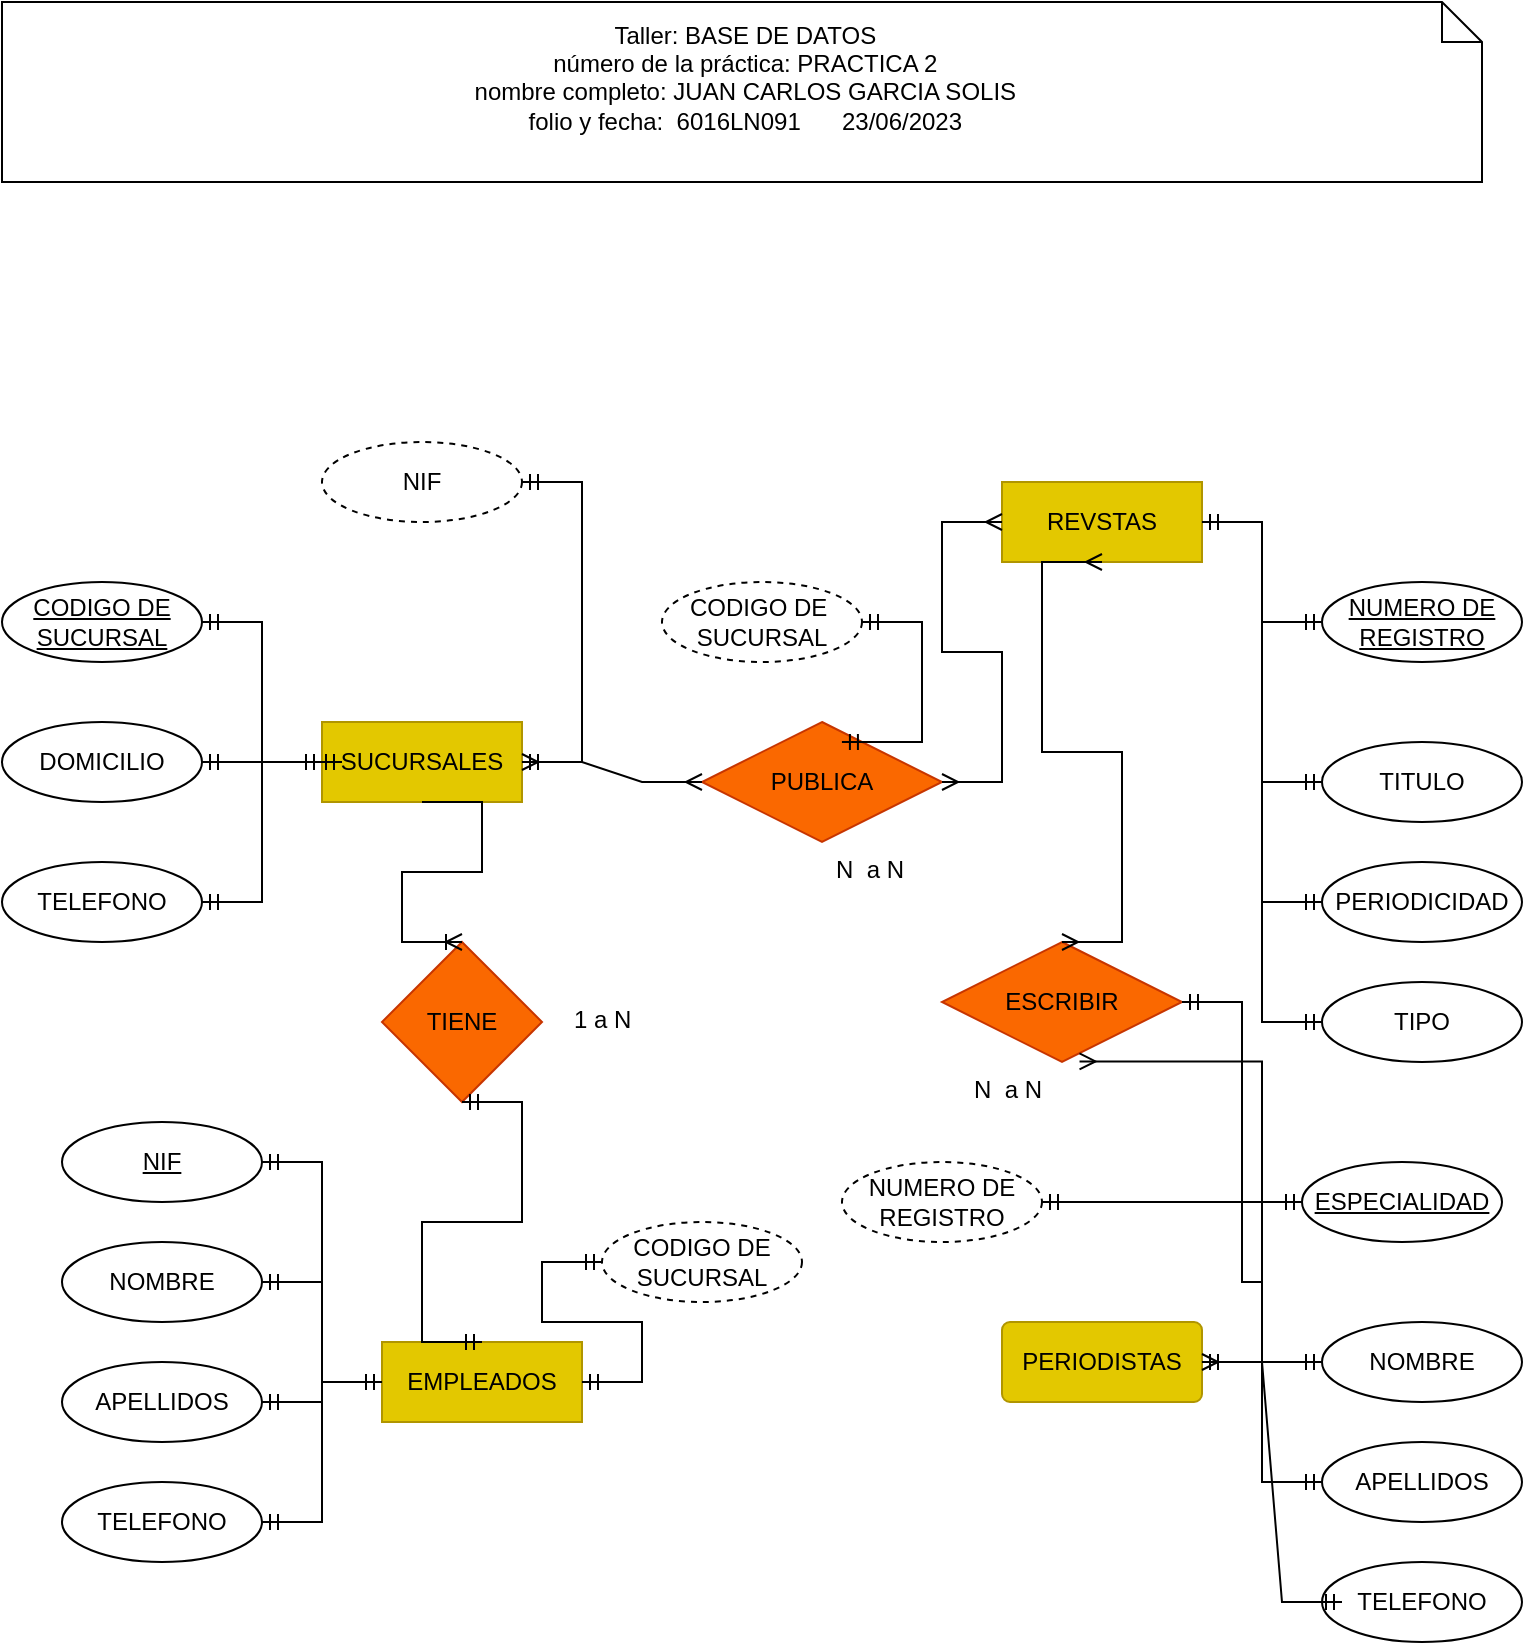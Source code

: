<mxfile version="21.5.0" type="github">
  <diagram name="Página-1" id="xnjwzJ0HEBUfLnHoVM47">
    <mxGraphModel dx="1647" dy="904" grid="1" gridSize="10" guides="1" tooltips="1" connect="1" arrows="1" fold="1" page="1" pageScale="1" pageWidth="827" pageHeight="1169" math="0" shadow="0">
      <root>
        <mxCell id="0" />
        <mxCell id="1" parent="0" />
        <mxCell id="rGVa7McM1lWM-HywimD7-2" value="SUCURSALES" style="whiteSpace=wrap;html=1;align=center;fillColor=#e3c800;fontColor=#000000;strokeColor=#B09500;" vertex="1" parent="1">
          <mxGeometry x="200" y="390" width="100" height="40" as="geometry" />
        </mxCell>
        <mxCell id="rGVa7McM1lWM-HywimD7-3" value="EMPLEADOS" style="whiteSpace=wrap;html=1;align=center;fillColor=#e3c800;fontColor=#000000;strokeColor=#B09500;" vertex="1" parent="1">
          <mxGeometry x="230" y="700" width="100" height="40" as="geometry" />
        </mxCell>
        <mxCell id="rGVa7McM1lWM-HywimD7-4" value="REVSTAS" style="whiteSpace=wrap;html=1;align=center;fillColor=#e3c800;fontColor=#000000;strokeColor=#B09500;" vertex="1" parent="1">
          <mxGeometry x="540" y="270" width="100" height="40" as="geometry" />
        </mxCell>
        <mxCell id="rGVa7McM1lWM-HywimD7-7" value="PERIODISTAS" style="rounded=1;arcSize=10;whiteSpace=wrap;html=1;align=center;fillColor=#e3c800;fontColor=#000000;strokeColor=#B09500;" vertex="1" parent="1">
          <mxGeometry x="540" y="690" width="100" height="40" as="geometry" />
        </mxCell>
        <mxCell id="rGVa7McM1lWM-HywimD7-8" value="CODIGO DE SUCURSAL" style="ellipse;whiteSpace=wrap;html=1;align=center;fontStyle=4;" vertex="1" parent="1">
          <mxGeometry x="40" y="320" width="100" height="40" as="geometry" />
        </mxCell>
        <mxCell id="rGVa7McM1lWM-HywimD7-12" value="NIF" style="ellipse;whiteSpace=wrap;html=1;align=center;fontStyle=4;" vertex="1" parent="1">
          <mxGeometry x="70" y="590" width="100" height="40" as="geometry" />
        </mxCell>
        <mxCell id="rGVa7McM1lWM-HywimD7-17" value="NUMERO DE REGISTRO" style="ellipse;whiteSpace=wrap;html=1;align=center;fontStyle=4;" vertex="1" parent="1">
          <mxGeometry x="700" y="320" width="100" height="40" as="geometry" />
        </mxCell>
        <mxCell id="rGVa7McM1lWM-HywimD7-19" value="DOMICILIO" style="ellipse;whiteSpace=wrap;html=1;align=center;" vertex="1" parent="1">
          <mxGeometry x="40" y="390" width="100" height="40" as="geometry" />
        </mxCell>
        <mxCell id="rGVa7McM1lWM-HywimD7-20" value="TELEFONO" style="ellipse;whiteSpace=wrap;html=1;align=center;" vertex="1" parent="1">
          <mxGeometry x="40" y="460" width="100" height="40" as="geometry" />
        </mxCell>
        <mxCell id="rGVa7McM1lWM-HywimD7-21" value="NOMBRE" style="ellipse;whiteSpace=wrap;html=1;align=center;" vertex="1" parent="1">
          <mxGeometry x="70" y="650" width="100" height="40" as="geometry" />
        </mxCell>
        <mxCell id="rGVa7McM1lWM-HywimD7-22" value="APELLIDOS" style="ellipse;whiteSpace=wrap;html=1;align=center;" vertex="1" parent="1">
          <mxGeometry x="70" y="710" width="100" height="40" as="geometry" />
        </mxCell>
        <mxCell id="rGVa7McM1lWM-HywimD7-23" value="TELEFONO" style="ellipse;whiteSpace=wrap;html=1;align=center;" vertex="1" parent="1">
          <mxGeometry x="70" y="770" width="100" height="40" as="geometry" />
        </mxCell>
        <mxCell id="rGVa7McM1lWM-HywimD7-24" value="TITULO" style="ellipse;whiteSpace=wrap;html=1;align=center;" vertex="1" parent="1">
          <mxGeometry x="700" y="400" width="100" height="40" as="geometry" />
        </mxCell>
        <mxCell id="rGVa7McM1lWM-HywimD7-25" value="PERIODICIDAD" style="ellipse;whiteSpace=wrap;html=1;align=center;" vertex="1" parent="1">
          <mxGeometry x="700" y="460" width="100" height="40" as="geometry" />
        </mxCell>
        <mxCell id="rGVa7McM1lWM-HywimD7-26" value="TIPO" style="ellipse;whiteSpace=wrap;html=1;align=center;" vertex="1" parent="1">
          <mxGeometry x="700" y="520" width="100" height="40" as="geometry" />
        </mxCell>
        <mxCell id="rGVa7McM1lWM-HywimD7-27" value="ESPECIALIDAD" style="ellipse;whiteSpace=wrap;html=1;align=center;fontStyle=4;" vertex="1" parent="1">
          <mxGeometry x="690" y="610" width="100" height="40" as="geometry" />
        </mxCell>
        <mxCell id="rGVa7McM1lWM-HywimD7-28" value="NOMBRE" style="ellipse;whiteSpace=wrap;html=1;align=center;" vertex="1" parent="1">
          <mxGeometry x="700" y="690" width="100" height="40" as="geometry" />
        </mxCell>
        <mxCell id="rGVa7McM1lWM-HywimD7-29" value="APELLIDOS" style="ellipse;whiteSpace=wrap;html=1;align=center;" vertex="1" parent="1">
          <mxGeometry x="700" y="750" width="100" height="40" as="geometry" />
        </mxCell>
        <mxCell id="rGVa7McM1lWM-HywimD7-30" value="TELEFONO" style="ellipse;whiteSpace=wrap;html=1;align=center;" vertex="1" parent="1">
          <mxGeometry x="700" y="810" width="100" height="40" as="geometry" />
        </mxCell>
        <mxCell id="rGVa7McM1lWM-HywimD7-32" value="TIENE" style="rhombus;whiteSpace=wrap;html=1;fillColor=#fa6800;fontColor=#000000;strokeColor=#C73500;" vertex="1" parent="1">
          <mxGeometry x="230" y="500" width="80" height="80" as="geometry" />
        </mxCell>
        <mxCell id="rGVa7McM1lWM-HywimD7-33" value="&lt;div&gt;&lt;span style=&quot;background-color: initial;&quot;&gt;&amp;nbsp;Taller: BASE DE DATOS&lt;/span&gt;&lt;br&gt;&lt;/div&gt;&lt;div&gt;&lt;span style=&quot;font-size: 12px;&quot;&gt;&amp;nbsp;número de la práctica: PRACTICA 2&lt;/span&gt;&lt;/div&gt;&lt;div&gt;&lt;span style=&quot;font-size: 12px;&quot;&gt;&amp;nbsp;nombre completo: JUAN CARLOS GARCIA SOLIS&lt;/span&gt;&lt;/div&gt;&lt;div&gt;&lt;span style=&quot;font-size: 12px;&quot;&gt;&amp;nbsp;folio y fecha:&amp;nbsp; 6016LN091&amp;nbsp;&lt;span style=&quot;white-space: pre;&quot;&gt;&#x9;&lt;/span&gt;23/06/2023&lt;/span&gt;&lt;/div&gt;&lt;div&gt;&lt;br&gt;&lt;/div&gt;" style="shape=note;size=20;whiteSpace=wrap;html=1;" vertex="1" parent="1">
          <mxGeometry x="40" y="30" width="740" height="90" as="geometry" />
        </mxCell>
        <mxCell id="rGVa7McM1lWM-HywimD7-34" value="" style="edgeStyle=entityRelationEdgeStyle;fontSize=12;html=1;endArrow=ERoneToMany;rounded=0;exitX=0.5;exitY=1;exitDx=0;exitDy=0;entryX=0.5;entryY=0;entryDx=0;entryDy=0;" edge="1" parent="1" source="rGVa7McM1lWM-HywimD7-2" target="rGVa7McM1lWM-HywimD7-32">
          <mxGeometry width="100" height="100" relative="1" as="geometry">
            <mxPoint x="460" y="540" as="sourcePoint" />
            <mxPoint x="560" y="440" as="targetPoint" />
          </mxGeometry>
        </mxCell>
        <mxCell id="rGVa7McM1lWM-HywimD7-37" value="" style="edgeStyle=entityRelationEdgeStyle;fontSize=12;html=1;endArrow=ERmandOne;startArrow=ERmandOne;rounded=0;exitX=0.5;exitY=1;exitDx=0;exitDy=0;entryX=0.5;entryY=0;entryDx=0;entryDy=0;" edge="1" parent="1" source="rGVa7McM1lWM-HywimD7-32" target="rGVa7McM1lWM-HywimD7-3">
          <mxGeometry width="100" height="100" relative="1" as="geometry">
            <mxPoint x="360" y="600" as="sourcePoint" />
            <mxPoint x="460" y="500" as="targetPoint" />
          </mxGeometry>
        </mxCell>
        <mxCell id="rGVa7McM1lWM-HywimD7-44" value="N&amp;nbsp; a N" style="text;strokeColor=none;fillColor=none;spacingLeft=4;spacingRight=4;overflow=hidden;rotatable=0;points=[[0,0.5],[1,0.5]];portConstraint=eastwest;fontSize=12;whiteSpace=wrap;html=1;" vertex="1" parent="1">
          <mxGeometry x="451" y="450" width="59" height="30" as="geometry" />
        </mxCell>
        <mxCell id="rGVa7McM1lWM-HywimD7-45" value="1 a N" style="text;strokeColor=none;fillColor=none;spacingLeft=4;spacingRight=4;overflow=hidden;rotatable=0;points=[[0,0.5],[1,0.5]];portConstraint=eastwest;fontSize=12;whiteSpace=wrap;html=1;" vertex="1" parent="1">
          <mxGeometry x="320" y="525" width="40" height="30" as="geometry" />
        </mxCell>
        <mxCell id="rGVa7McM1lWM-HywimD7-46" value="" style="edgeStyle=entityRelationEdgeStyle;fontSize=12;html=1;endArrow=ERmandOne;startArrow=ERmandOne;rounded=0;entryX=0.1;entryY=0.5;entryDx=0;entryDy=0;entryPerimeter=0;" edge="1" parent="1" source="rGVa7McM1lWM-HywimD7-19" target="rGVa7McM1lWM-HywimD7-2">
          <mxGeometry width="100" height="100" relative="1" as="geometry">
            <mxPoint x="160" y="490" as="sourcePoint" />
            <mxPoint x="260" y="390" as="targetPoint" />
          </mxGeometry>
        </mxCell>
        <mxCell id="rGVa7McM1lWM-HywimD7-47" value="" style="edgeStyle=entityRelationEdgeStyle;fontSize=12;html=1;endArrow=ERmandOne;startArrow=ERmandOne;rounded=0;exitX=1;exitY=0.5;exitDx=0;exitDy=0;" edge="1" parent="1" source="rGVa7McM1lWM-HywimD7-20" target="rGVa7McM1lWM-HywimD7-2">
          <mxGeometry width="100" height="100" relative="1" as="geometry">
            <mxPoint x="170" y="500" as="sourcePoint" />
            <mxPoint x="230" y="350" as="targetPoint" />
          </mxGeometry>
        </mxCell>
        <mxCell id="rGVa7McM1lWM-HywimD7-48" value="" style="edgeStyle=entityRelationEdgeStyle;fontSize=12;html=1;endArrow=ERmandOne;startArrow=ERmandOne;rounded=0;" edge="1" parent="1" source="rGVa7McM1lWM-HywimD7-8" target="rGVa7McM1lWM-HywimD7-2">
          <mxGeometry width="100" height="100" relative="1" as="geometry">
            <mxPoint x="180" y="510" as="sourcePoint" />
            <mxPoint x="240" y="360" as="targetPoint" />
          </mxGeometry>
        </mxCell>
        <mxCell id="rGVa7McM1lWM-HywimD7-49" value="" style="edgeStyle=entityRelationEdgeStyle;fontSize=12;html=1;endArrow=ERmandOne;startArrow=ERmandOne;rounded=0;" edge="1" parent="1" source="rGVa7McM1lWM-HywimD7-12" target="rGVa7McM1lWM-HywimD7-3">
          <mxGeometry width="100" height="100" relative="1" as="geometry">
            <mxPoint x="150" y="783" as="sourcePoint" />
            <mxPoint x="210" y="713" as="targetPoint" />
          </mxGeometry>
        </mxCell>
        <mxCell id="rGVa7McM1lWM-HywimD7-50" value="" style="edgeStyle=entityRelationEdgeStyle;fontSize=12;html=1;endArrow=ERmandOne;startArrow=ERmandOne;rounded=0;" edge="1" parent="1" source="rGVa7McM1lWM-HywimD7-23" target="rGVa7McM1lWM-HywimD7-3">
          <mxGeometry width="100" height="100" relative="1" as="geometry">
            <mxPoint x="160" y="793" as="sourcePoint" />
            <mxPoint x="240" y="730" as="targetPoint" />
          </mxGeometry>
        </mxCell>
        <mxCell id="rGVa7McM1lWM-HywimD7-51" value="" style="edgeStyle=entityRelationEdgeStyle;fontSize=12;html=1;endArrow=ERmandOne;startArrow=ERmandOne;rounded=0;" edge="1" parent="1" source="rGVa7McM1lWM-HywimD7-22" target="rGVa7McM1lWM-HywimD7-3">
          <mxGeometry width="100" height="100" relative="1" as="geometry">
            <mxPoint x="170" y="803" as="sourcePoint" />
            <mxPoint x="250" y="740" as="targetPoint" />
          </mxGeometry>
        </mxCell>
        <mxCell id="rGVa7McM1lWM-HywimD7-52" value="" style="edgeStyle=entityRelationEdgeStyle;fontSize=12;html=1;endArrow=ERmandOne;startArrow=ERmandOne;rounded=0;" edge="1" parent="1" source="rGVa7McM1lWM-HywimD7-21" target="rGVa7McM1lWM-HywimD7-3">
          <mxGeometry width="100" height="100" relative="1" as="geometry">
            <mxPoint x="180" y="813" as="sourcePoint" />
            <mxPoint x="260" y="750" as="targetPoint" />
          </mxGeometry>
        </mxCell>
        <mxCell id="rGVa7McM1lWM-HywimD7-53" value="NIF" style="ellipse;whiteSpace=wrap;html=1;align=center;dashed=1;" vertex="1" parent="1">
          <mxGeometry x="200" y="250" width="100" height="40" as="geometry" />
        </mxCell>
        <mxCell id="rGVa7McM1lWM-HywimD7-54" value="" style="edgeStyle=entityRelationEdgeStyle;fontSize=12;html=1;endArrow=ERmandOne;startArrow=ERmandOne;rounded=0;" edge="1" parent="1" source="rGVa7McM1lWM-HywimD7-2" target="rGVa7McM1lWM-HywimD7-53">
          <mxGeometry width="100" height="100" relative="1" as="geometry">
            <mxPoint x="170" y="320" as="sourcePoint" />
            <mxPoint x="400" y="360" as="targetPoint" />
          </mxGeometry>
        </mxCell>
        <mxCell id="rGVa7McM1lWM-HywimD7-55" value="CODIGO DE SUCURSAL" style="ellipse;whiteSpace=wrap;html=1;align=center;dashed=1;" vertex="1" parent="1">
          <mxGeometry x="340" y="640" width="100" height="40" as="geometry" />
        </mxCell>
        <mxCell id="rGVa7McM1lWM-HywimD7-56" value="" style="edgeStyle=entityRelationEdgeStyle;fontSize=12;html=1;endArrow=ERmandOne;startArrow=ERmandOne;rounded=0;" edge="1" parent="1" source="rGVa7McM1lWM-HywimD7-3" target="rGVa7McM1lWM-HywimD7-55">
          <mxGeometry width="100" height="100" relative="1" as="geometry">
            <mxPoint x="346" y="750" as="sourcePoint" />
            <mxPoint x="360" y="660" as="targetPoint" />
          </mxGeometry>
        </mxCell>
        <mxCell id="rGVa7McM1lWM-HywimD7-57" value="PUBLICA" style="shape=rhombus;perimeter=rhombusPerimeter;whiteSpace=wrap;html=1;align=center;fillColor=#fa6800;fontColor=#000000;strokeColor=#C73500;" vertex="1" parent="1">
          <mxGeometry x="390" y="390" width="120" height="60" as="geometry" />
        </mxCell>
        <mxCell id="rGVa7McM1lWM-HywimD7-62" value="" style="edgeStyle=entityRelationEdgeStyle;fontSize=12;html=1;endArrow=ERmany;startArrow=ERmany;rounded=0;" edge="1" parent="1" source="rGVa7McM1lWM-HywimD7-57" target="rGVa7McM1lWM-HywimD7-4">
          <mxGeometry width="100" height="100" relative="1" as="geometry">
            <mxPoint x="600" y="570" as="sourcePoint" />
            <mxPoint x="700" y="470" as="targetPoint" />
          </mxGeometry>
        </mxCell>
        <mxCell id="rGVa7McM1lWM-HywimD7-63" value="" style="edgeStyle=entityRelationEdgeStyle;fontSize=12;html=1;endArrow=ERmany;startArrow=ERmany;rounded=0;exitX=1;exitY=0.5;exitDx=0;exitDy=0;" edge="1" parent="1" source="rGVa7McM1lWM-HywimD7-2" target="rGVa7McM1lWM-HywimD7-57">
          <mxGeometry width="100" height="100" relative="1" as="geometry">
            <mxPoint x="520" y="430" as="sourcePoint" />
            <mxPoint x="570" y="350" as="targetPoint" />
          </mxGeometry>
        </mxCell>
        <mxCell id="rGVa7McM1lWM-HywimD7-64" value="" style="edgeStyle=entityRelationEdgeStyle;fontSize=12;html=1;endArrow=ERmandOne;startArrow=ERmandOne;rounded=0;" edge="1" parent="1" source="rGVa7McM1lWM-HywimD7-17" target="rGVa7McM1lWM-HywimD7-4">
          <mxGeometry width="100" height="100" relative="1" as="geometry">
            <mxPoint x="570" y="420" as="sourcePoint" />
            <mxPoint x="630" y="490" as="targetPoint" />
            <Array as="points">
              <mxPoint x="897" y="450" />
            </Array>
          </mxGeometry>
        </mxCell>
        <mxCell id="rGVa7McM1lWM-HywimD7-65" value="" style="edgeStyle=entityRelationEdgeStyle;fontSize=12;html=1;endArrow=ERmandOne;startArrow=ERmandOne;rounded=0;" edge="1" parent="1" source="rGVa7McM1lWM-HywimD7-24" target="rGVa7McM1lWM-HywimD7-4">
          <mxGeometry width="100" height="100" relative="1" as="geometry">
            <mxPoint x="580" y="430" as="sourcePoint" />
            <mxPoint x="670" y="350" as="targetPoint" />
            <Array as="points">
              <mxPoint x="907" y="460" />
            </Array>
          </mxGeometry>
        </mxCell>
        <mxCell id="rGVa7McM1lWM-HywimD7-66" value="" style="edgeStyle=entityRelationEdgeStyle;fontSize=12;html=1;endArrow=ERmandOne;startArrow=ERmandOne;rounded=0;" edge="1" parent="1" source="rGVa7McM1lWM-HywimD7-25" target="rGVa7McM1lWM-HywimD7-4">
          <mxGeometry width="100" height="100" relative="1" as="geometry">
            <mxPoint x="590" y="440" as="sourcePoint" />
            <mxPoint x="680" y="360" as="targetPoint" />
            <Array as="points">
              <mxPoint x="917" y="470" />
            </Array>
          </mxGeometry>
        </mxCell>
        <mxCell id="rGVa7McM1lWM-HywimD7-67" value="" style="edgeStyle=entityRelationEdgeStyle;fontSize=12;html=1;endArrow=ERmandOne;startArrow=ERmandOne;rounded=0;" edge="1" parent="1" source="rGVa7McM1lWM-HywimD7-26" target="rGVa7McM1lWM-HywimD7-4">
          <mxGeometry width="100" height="100" relative="1" as="geometry">
            <mxPoint x="600" y="450" as="sourcePoint" />
            <mxPoint x="660" y="360" as="targetPoint" />
            <Array as="points">
              <mxPoint x="927" y="480" />
              <mxPoint x="680" y="360" />
            </Array>
          </mxGeometry>
        </mxCell>
        <mxCell id="rGVa7McM1lWM-HywimD7-68" value="" style="edgeStyle=entityRelationEdgeStyle;fontSize=12;html=1;endArrow=ERmandOne;startArrow=ERmandOne;rounded=0;" edge="1" parent="1" source="rGVa7McM1lWM-HywimD7-27" target="rGVa7McM1lWM-HywimD7-7">
          <mxGeometry width="100" height="100" relative="1" as="geometry">
            <mxPoint x="670" y="690" as="sourcePoint" />
            <mxPoint x="650" y="350" as="targetPoint" />
            <Array as="points">
              <mxPoint x="937" y="490" />
              <mxPoint x="690" y="370" />
            </Array>
          </mxGeometry>
        </mxCell>
        <mxCell id="rGVa7McM1lWM-HywimD7-69" value="" style="edgeStyle=entityRelationEdgeStyle;fontSize=12;html=1;endArrow=ERmandOne;startArrow=ERmandOne;rounded=0;exitX=0.1;exitY=0.5;exitDx=0;exitDy=0;exitPerimeter=0;" edge="1" parent="1" source="rGVa7McM1lWM-HywimD7-30" target="rGVa7McM1lWM-HywimD7-7">
          <mxGeometry width="100" height="100" relative="1" as="geometry">
            <mxPoint x="680" y="700" as="sourcePoint" />
            <mxPoint x="650" y="630" as="targetPoint" />
            <Array as="points">
              <mxPoint x="947" y="500" />
              <mxPoint x="700" y="380" />
            </Array>
          </mxGeometry>
        </mxCell>
        <mxCell id="rGVa7McM1lWM-HywimD7-70" value="" style="edgeStyle=entityRelationEdgeStyle;fontSize=12;html=1;endArrow=ERmandOne;startArrow=ERmandOne;rounded=0;" edge="1" parent="1" source="rGVa7McM1lWM-HywimD7-29" target="rGVa7McM1lWM-HywimD7-7">
          <mxGeometry width="100" height="100" relative="1" as="geometry">
            <mxPoint x="690" y="710" as="sourcePoint" />
            <mxPoint x="660" y="640" as="targetPoint" />
            <Array as="points">
              <mxPoint x="957" y="510" />
              <mxPoint x="710" y="390" />
            </Array>
          </mxGeometry>
        </mxCell>
        <mxCell id="rGVa7McM1lWM-HywimD7-71" value="" style="edgeStyle=entityRelationEdgeStyle;fontSize=12;html=1;endArrow=ERmandOne;startArrow=ERmandOne;rounded=0;" edge="1" parent="1" source="rGVa7McM1lWM-HywimD7-28" target="rGVa7McM1lWM-HywimD7-7">
          <mxGeometry width="100" height="100" relative="1" as="geometry">
            <mxPoint x="700" y="720" as="sourcePoint" />
            <mxPoint x="670" y="650" as="targetPoint" />
            <Array as="points">
              <mxPoint x="967" y="520" />
              <mxPoint x="720" y="400" />
            </Array>
          </mxGeometry>
        </mxCell>
        <mxCell id="rGVa7McM1lWM-HywimD7-72" value="ESCRIBIR" style="shape=rhombus;perimeter=rhombusPerimeter;whiteSpace=wrap;html=1;align=center;fillColor=#fa6800;fontColor=#000000;strokeColor=#C73500;" vertex="1" parent="1">
          <mxGeometry x="510" y="500" width="120" height="60" as="geometry" />
        </mxCell>
        <mxCell id="rGVa7McM1lWM-HywimD7-73" value="" style="edgeStyle=entityRelationEdgeStyle;fontSize=12;html=1;endArrow=ERmany;startArrow=ERmany;rounded=0;entryX=0.573;entryY=0.995;entryDx=0;entryDy=0;entryPerimeter=0;" edge="1" parent="1" source="rGVa7McM1lWM-HywimD7-7" target="rGVa7McM1lWM-HywimD7-72">
          <mxGeometry width="100" height="100" relative="1" as="geometry">
            <mxPoint x="540" y="720" as="sourcePoint" />
            <mxPoint x="640" y="620" as="targetPoint" />
          </mxGeometry>
        </mxCell>
        <mxCell id="rGVa7McM1lWM-HywimD7-74" value="" style="edgeStyle=entityRelationEdgeStyle;fontSize=12;html=1;endArrow=ERmany;startArrow=ERmany;rounded=0;entryX=0.5;entryY=1;entryDx=0;entryDy=0;exitX=0.5;exitY=0;exitDx=0;exitDy=0;" edge="1" parent="1" source="rGVa7McM1lWM-HywimD7-72" target="rGVa7McM1lWM-HywimD7-4">
          <mxGeometry width="100" height="100" relative="1" as="geometry">
            <mxPoint x="510" y="580" as="sourcePoint" />
            <mxPoint x="589" y="570" as="targetPoint" />
          </mxGeometry>
        </mxCell>
        <mxCell id="rGVa7McM1lWM-HywimD7-75" style="edgeStyle=orthogonalEdgeStyle;rounded=0;orthogonalLoop=1;jettySize=auto;html=1;exitX=1;exitY=0.5;exitDx=0;exitDy=0;entryX=1;entryY=0.5;entryDx=0;entryDy=0;" edge="1" parent="1" source="rGVa7McM1lWM-HywimD7-4" target="rGVa7McM1lWM-HywimD7-4">
          <mxGeometry relative="1" as="geometry" />
        </mxCell>
        <mxCell id="rGVa7McM1lWM-HywimD7-76" value="N&amp;nbsp; a N" style="text;strokeColor=none;fillColor=none;spacingLeft=4;spacingRight=4;overflow=hidden;rotatable=0;points=[[0,0.5],[1,0.5]];portConstraint=eastwest;fontSize=12;whiteSpace=wrap;html=1;" vertex="1" parent="1">
          <mxGeometry x="520" y="560" width="59" height="30" as="geometry" />
        </mxCell>
        <mxCell id="rGVa7McM1lWM-HywimD7-77" value="NUMERO DE REGISTRO" style="ellipse;whiteSpace=wrap;html=1;align=center;dashed=1;" vertex="1" parent="1">
          <mxGeometry x="460" y="610" width="100" height="40" as="geometry" />
        </mxCell>
        <mxCell id="rGVa7McM1lWM-HywimD7-78" value="" style="edgeStyle=entityRelationEdgeStyle;fontSize=12;html=1;endArrow=ERmandOne;startArrow=ERmandOne;rounded=0;" edge="1" parent="1" source="rGVa7McM1lWM-HywimD7-72" target="rGVa7McM1lWM-HywimD7-77">
          <mxGeometry width="100" height="100" relative="1" as="geometry">
            <mxPoint x="590" y="610" as="sourcePoint" />
            <mxPoint x="540" y="770" as="targetPoint" />
          </mxGeometry>
        </mxCell>
        <mxCell id="rGVa7McM1lWM-HywimD7-79" value="CODIGO DE&amp;nbsp; SUCURSAL" style="ellipse;whiteSpace=wrap;html=1;align=center;dashed=1;" vertex="1" parent="1">
          <mxGeometry x="370" y="320" width="100" height="40" as="geometry" />
        </mxCell>
        <mxCell id="rGVa7McM1lWM-HywimD7-80" value="" style="edgeStyle=entityRelationEdgeStyle;fontSize=12;html=1;endArrow=ERmandOne;startArrow=ERmandOne;rounded=0;entryX=0.583;entryY=0.167;entryDx=0;entryDy=0;entryPerimeter=0;" edge="1" parent="1" source="rGVa7McM1lWM-HywimD7-79" target="rGVa7McM1lWM-HywimD7-57">
          <mxGeometry width="100" height="100" relative="1" as="geometry">
            <mxPoint x="630" y="190" as="sourcePoint" />
            <mxPoint x="590" y="290" as="targetPoint" />
          </mxGeometry>
        </mxCell>
      </root>
    </mxGraphModel>
  </diagram>
</mxfile>
